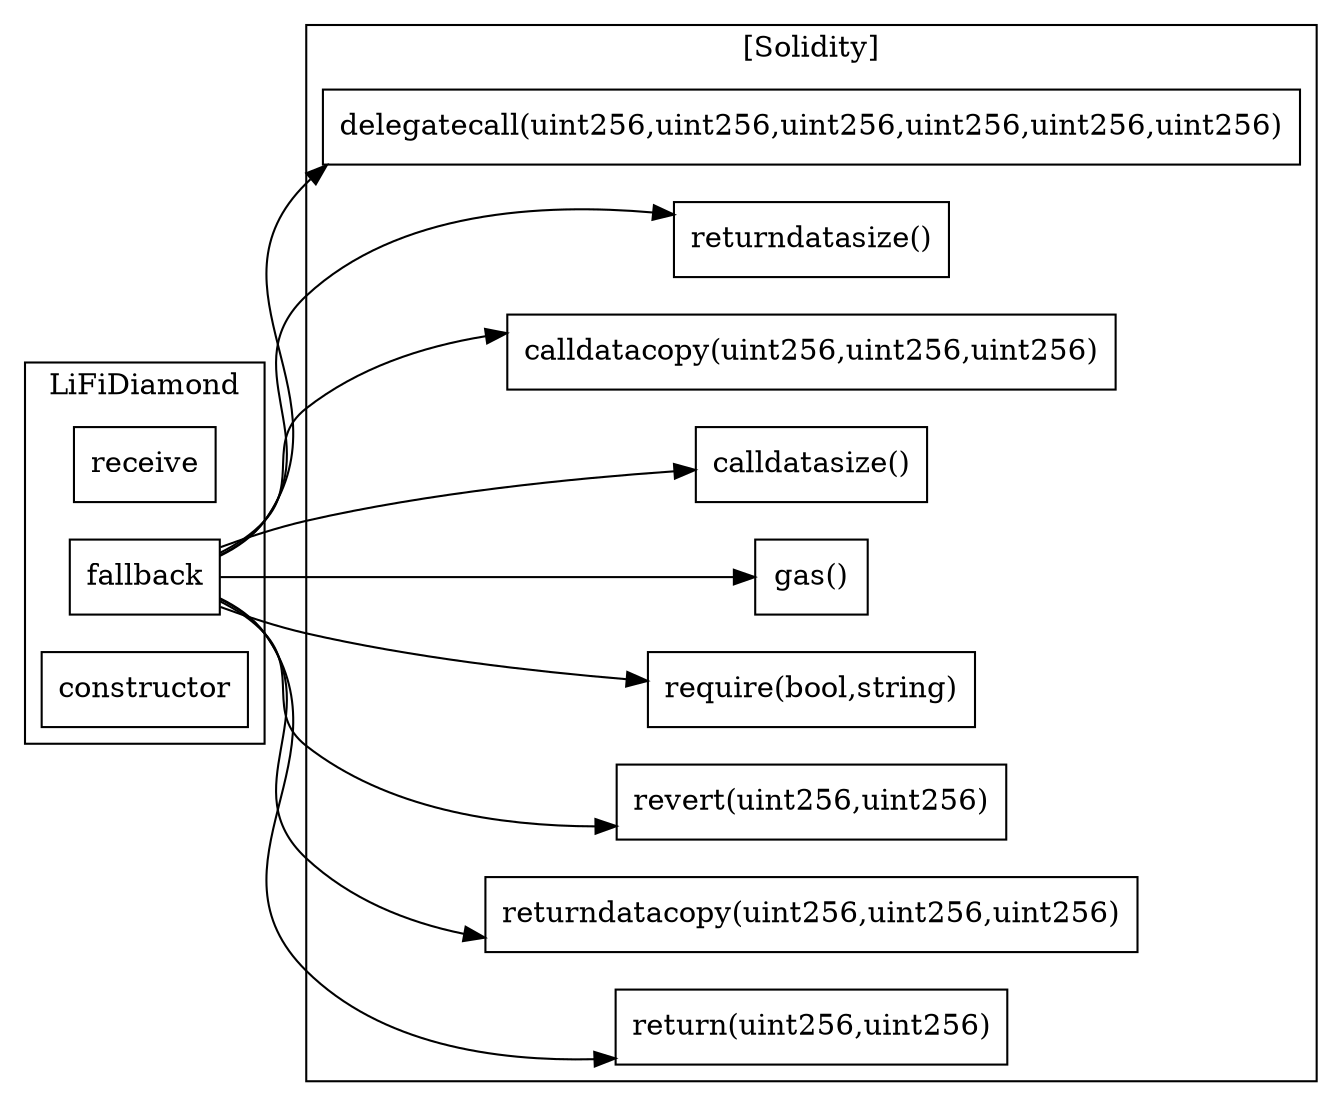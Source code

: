 strict digraph {
rankdir="LR"
node [shape=box]
subgraph cluster_116_LiFiDiamond {
label = "LiFiDiamond"
"116_receive" [label="receive"]
"116_fallback" [label="fallback"]
"116_constructor" [label="constructor"]
}subgraph cluster_solidity {
label = "[Solidity]"
"delegatecall(uint256,uint256,uint256,uint256,uint256,uint256)" 
"returndatasize()" 
"calldatacopy(uint256,uint256,uint256)" 
"calldatasize()" 
"gas()" 
"require(bool,string)" 
"revert(uint256,uint256)" 
"returndatacopy(uint256,uint256,uint256)" 
"return(uint256,uint256)" 
"116_fallback" -> "require(bool,string)"
"116_fallback" -> "calldatasize()"
"116_fallback" -> "gas()"
"116_fallback" -> "returndatasize()"
"116_fallback" -> "returndatacopy(uint256,uint256,uint256)"
"116_fallback" -> "revert(uint256,uint256)"
"116_fallback" -> "calldatacopy(uint256,uint256,uint256)"
"116_fallback" -> "delegatecall(uint256,uint256,uint256,uint256,uint256,uint256)"
"116_fallback" -> "return(uint256,uint256)"
}
}